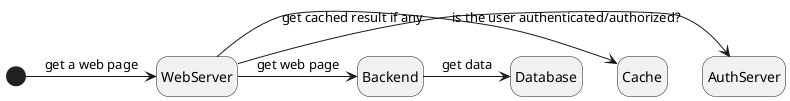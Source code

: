 @startuml

`
@startuml
hide empty description

[*] -> WebServer : get a web page
WebServer -> AuthServer : is the user authenticated/authorized?
WebServer -> Cache : get cached result if any
WebServer -> Backend: get web page
Backend -> Database : get data

@enduml
`

@enduml